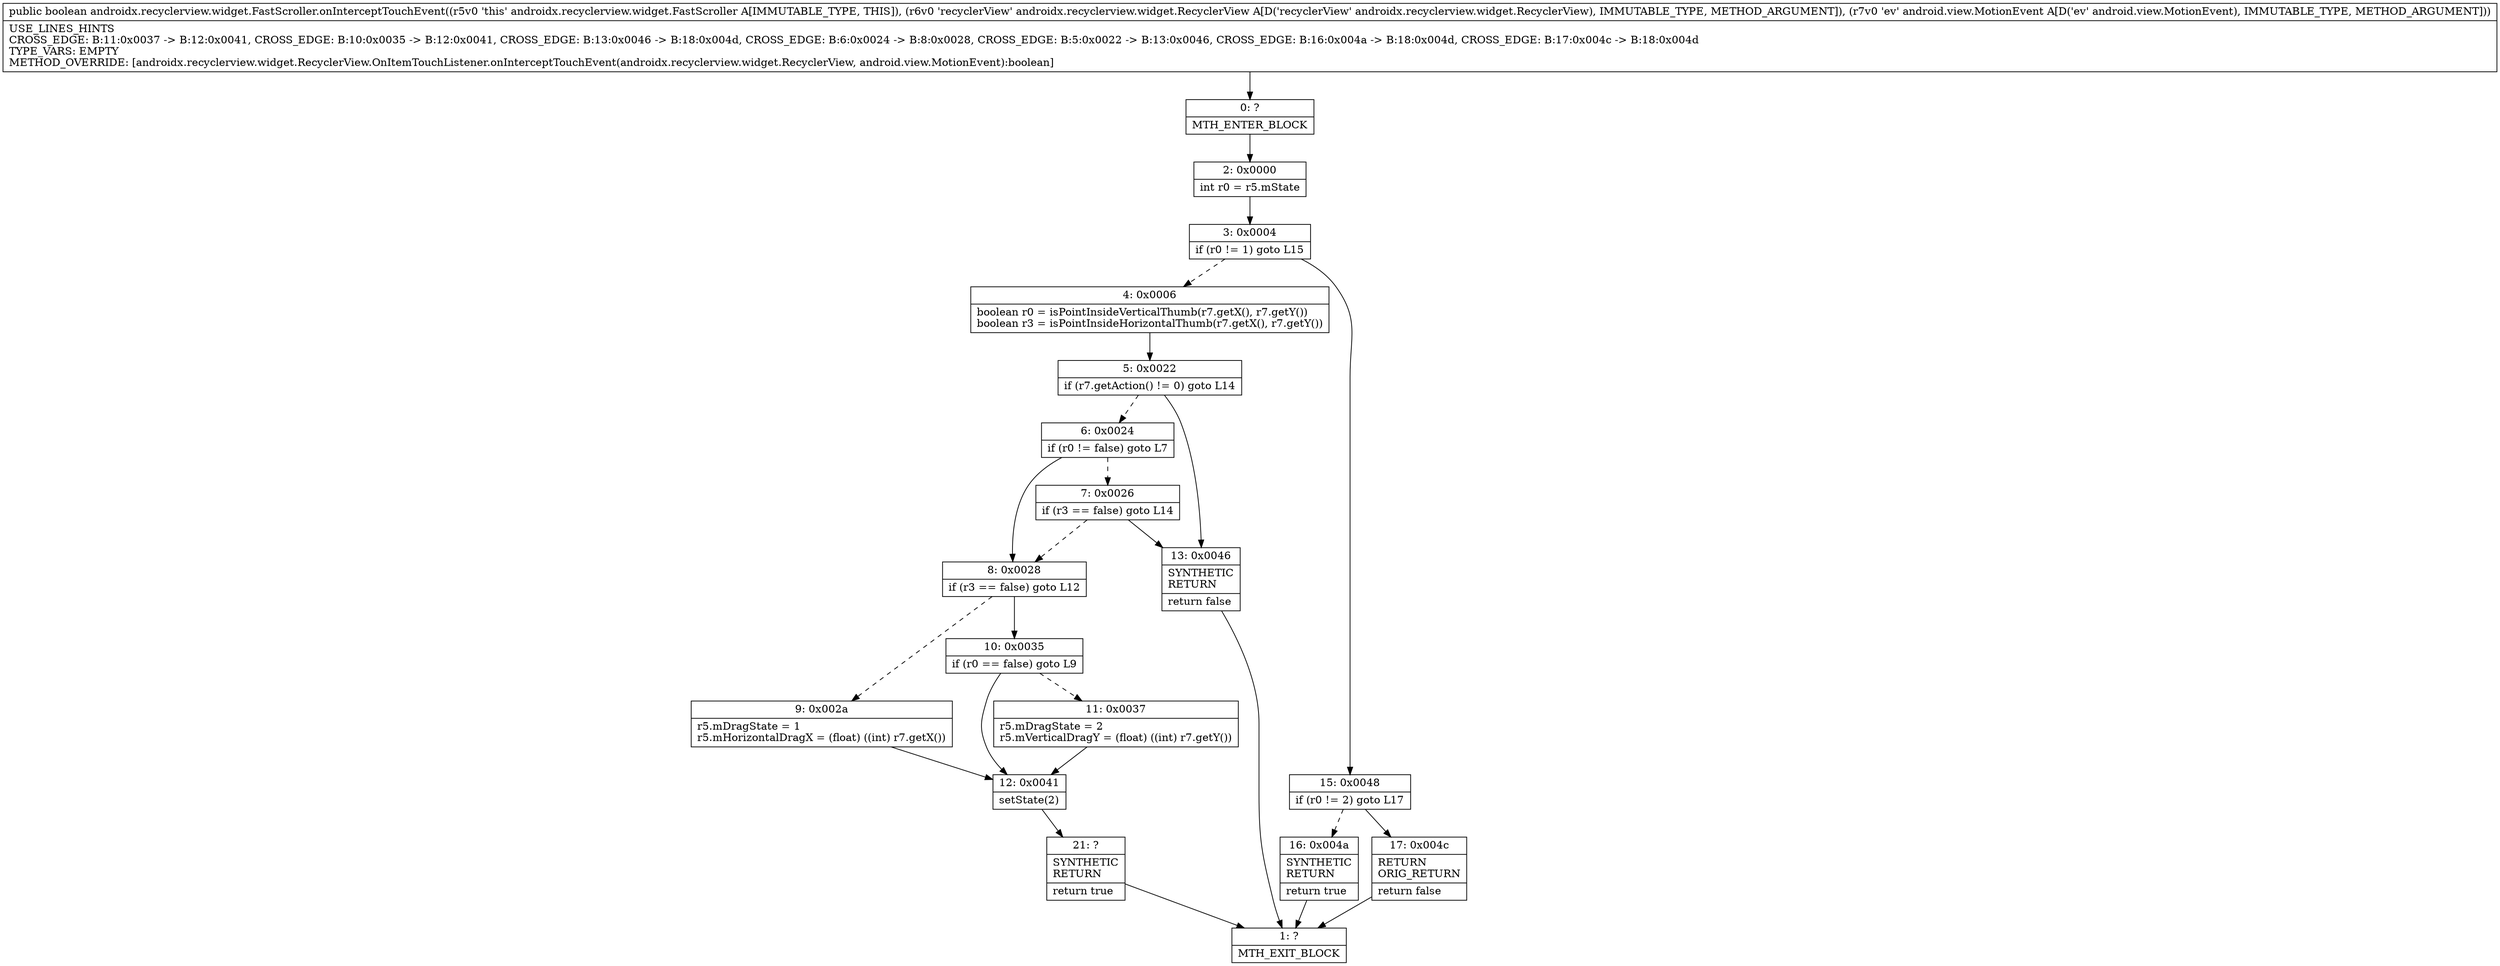 digraph "CFG forandroidx.recyclerview.widget.FastScroller.onInterceptTouchEvent(Landroidx\/recyclerview\/widget\/RecyclerView;Landroid\/view\/MotionEvent;)Z" {
Node_0 [shape=record,label="{0\:\ ?|MTH_ENTER_BLOCK\l}"];
Node_2 [shape=record,label="{2\:\ 0x0000|int r0 = r5.mState\l}"];
Node_3 [shape=record,label="{3\:\ 0x0004|if (r0 != 1) goto L15\l}"];
Node_4 [shape=record,label="{4\:\ 0x0006|boolean r0 = isPointInsideVerticalThumb(r7.getX(), r7.getY())\lboolean r3 = isPointInsideHorizontalThumb(r7.getX(), r7.getY())\l}"];
Node_5 [shape=record,label="{5\:\ 0x0022|if (r7.getAction() != 0) goto L14\l}"];
Node_6 [shape=record,label="{6\:\ 0x0024|if (r0 != false) goto L7\l}"];
Node_7 [shape=record,label="{7\:\ 0x0026|if (r3 == false) goto L14\l}"];
Node_8 [shape=record,label="{8\:\ 0x0028|if (r3 == false) goto L12\l}"];
Node_9 [shape=record,label="{9\:\ 0x002a|r5.mDragState = 1\lr5.mHorizontalDragX = (float) ((int) r7.getX())\l}"];
Node_12 [shape=record,label="{12\:\ 0x0041|setState(2)\l}"];
Node_21 [shape=record,label="{21\:\ ?|SYNTHETIC\lRETURN\l|return true\l}"];
Node_1 [shape=record,label="{1\:\ ?|MTH_EXIT_BLOCK\l}"];
Node_10 [shape=record,label="{10\:\ 0x0035|if (r0 == false) goto L9\l}"];
Node_11 [shape=record,label="{11\:\ 0x0037|r5.mDragState = 2\lr5.mVerticalDragY = (float) ((int) r7.getY())\l}"];
Node_13 [shape=record,label="{13\:\ 0x0046|SYNTHETIC\lRETURN\l|return false\l}"];
Node_15 [shape=record,label="{15\:\ 0x0048|if (r0 != 2) goto L17\l}"];
Node_16 [shape=record,label="{16\:\ 0x004a|SYNTHETIC\lRETURN\l|return true\l}"];
Node_17 [shape=record,label="{17\:\ 0x004c|RETURN\lORIG_RETURN\l|return false\l}"];
MethodNode[shape=record,label="{public boolean androidx.recyclerview.widget.FastScroller.onInterceptTouchEvent((r5v0 'this' androidx.recyclerview.widget.FastScroller A[IMMUTABLE_TYPE, THIS]), (r6v0 'recyclerView' androidx.recyclerview.widget.RecyclerView A[D('recyclerView' androidx.recyclerview.widget.RecyclerView), IMMUTABLE_TYPE, METHOD_ARGUMENT]), (r7v0 'ev' android.view.MotionEvent A[D('ev' android.view.MotionEvent), IMMUTABLE_TYPE, METHOD_ARGUMENT]))  | USE_LINES_HINTS\lCROSS_EDGE: B:11:0x0037 \-\> B:12:0x0041, CROSS_EDGE: B:10:0x0035 \-\> B:12:0x0041, CROSS_EDGE: B:13:0x0046 \-\> B:18:0x004d, CROSS_EDGE: B:6:0x0024 \-\> B:8:0x0028, CROSS_EDGE: B:5:0x0022 \-\> B:13:0x0046, CROSS_EDGE: B:16:0x004a \-\> B:18:0x004d, CROSS_EDGE: B:17:0x004c \-\> B:18:0x004d\lTYPE_VARS: EMPTY\lMETHOD_OVERRIDE: [androidx.recyclerview.widget.RecyclerView.OnItemTouchListener.onInterceptTouchEvent(androidx.recyclerview.widget.RecyclerView, android.view.MotionEvent):boolean]\l}"];
MethodNode -> Node_0;Node_0 -> Node_2;
Node_2 -> Node_3;
Node_3 -> Node_4[style=dashed];
Node_3 -> Node_15;
Node_4 -> Node_5;
Node_5 -> Node_6[style=dashed];
Node_5 -> Node_13;
Node_6 -> Node_7[style=dashed];
Node_6 -> Node_8;
Node_7 -> Node_8[style=dashed];
Node_7 -> Node_13;
Node_8 -> Node_9[style=dashed];
Node_8 -> Node_10;
Node_9 -> Node_12;
Node_12 -> Node_21;
Node_21 -> Node_1;
Node_10 -> Node_11[style=dashed];
Node_10 -> Node_12;
Node_11 -> Node_12;
Node_13 -> Node_1;
Node_15 -> Node_16[style=dashed];
Node_15 -> Node_17;
Node_16 -> Node_1;
Node_17 -> Node_1;
}

